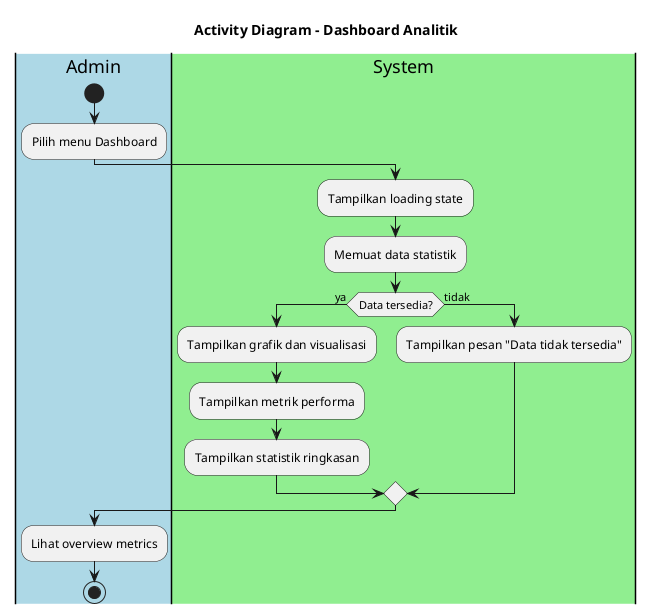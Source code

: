 @startuml Dashboard Analytics Activity Diagram
title Activity Diagram - Dashboard Analitik

|#LightBlue|Admin|
start
:Pilih menu Dashboard;

|#LightGreen|System|
:Tampilkan loading state;
:Memuat data statistik;

if (Data tersedia?) then (ya)
    :Tampilkan grafik dan visualisasi;
    :Tampilkan metrik performa;
    :Tampilkan statistik ringkasan;
else (tidak)
    :Tampilkan pesan "Data tidak tersedia";
endif

|Admin|
:Lihat overview metrics;

stop
@enduml
